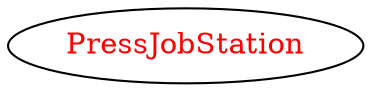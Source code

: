 digraph dependencyGraph {
 concentrate=true;
 ranksep="2.0";
 rankdir="LR"; 
 splines="ortho";
"PressJobStation" [fontcolor="red"];
}